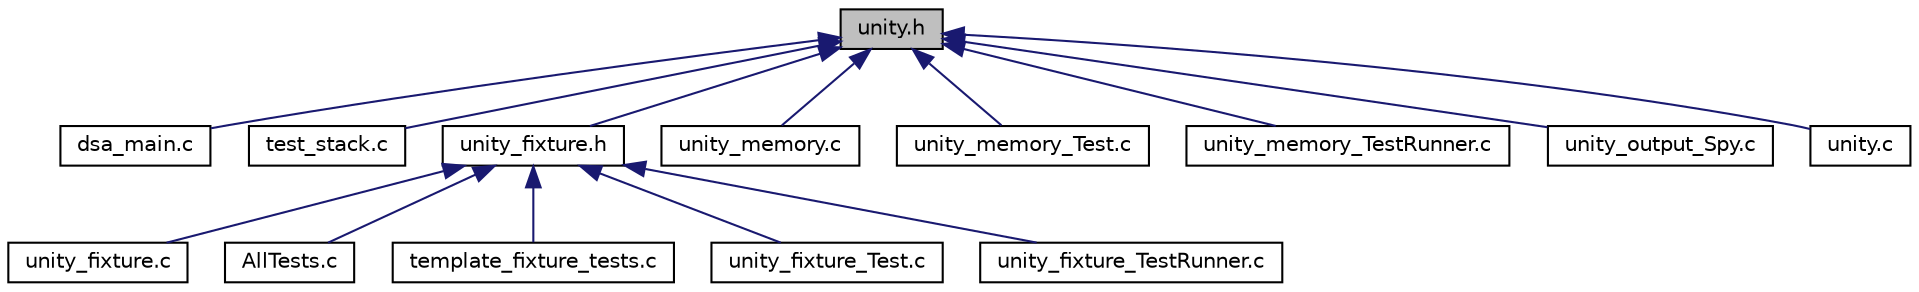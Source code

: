 digraph "unity.h"
{
 // LATEX_PDF_SIZE
  edge [fontname="Helvetica",fontsize="10",labelfontname="Helvetica",labelfontsize="10"];
  node [fontname="Helvetica",fontsize="10",shape=record];
  Node1 [label="unity.h",height=0.2,width=0.4,color="black", fillcolor="grey75", style="filled", fontcolor="black",tooltip=" "];
  Node1 -> Node2 [dir="back",color="midnightblue",fontsize="10",style="solid",fontname="Helvetica"];
  Node2 [label="dsa_main.c",height=0.2,width=0.4,color="black", fillcolor="white", style="filled",URL="$d7/d40/a00236.html",tooltip=" "];
  Node1 -> Node3 [dir="back",color="midnightblue",fontsize="10",style="solid",fontname="Helvetica"];
  Node3 [label="test_stack.c",height=0.2,width=0.4,color="black", fillcolor="white", style="filled",URL="$df/d03/a00062.html",tooltip=" "];
  Node1 -> Node4 [dir="back",color="midnightblue",fontsize="10",style="solid",fontname="Helvetica"];
  Node4 [label="unity_fixture.h",height=0.2,width=0.4,color="black", fillcolor="white", style="filled",URL="$d2/d1f/a00083.html",tooltip=" "];
  Node4 -> Node5 [dir="back",color="midnightblue",fontsize="10",style="solid",fontname="Helvetica"];
  Node5 [label="unity_fixture.c",height=0.2,width=0.4,color="black", fillcolor="white", style="filled",URL="$da/dec/a00080.html",tooltip=" "];
  Node4 -> Node6 [dir="back",color="midnightblue",fontsize="10",style="solid",fontname="Helvetica"];
  Node6 [label="AllTests.c",height=0.2,width=0.4,color="black", fillcolor="white", style="filled",URL="$db/dab/a00089.html",tooltip=" "];
  Node4 -> Node7 [dir="back",color="midnightblue",fontsize="10",style="solid",fontname="Helvetica"];
  Node7 [label="template_fixture_tests.c",height=0.2,width=0.4,color="black", fillcolor="white", style="filled",URL="$d1/dc1/a00092.html",tooltip=" "];
  Node4 -> Node8 [dir="back",color="midnightblue",fontsize="10",style="solid",fontname="Helvetica"];
  Node8 [label="unity_fixture_Test.c",height=0.2,width=0.4,color="black", fillcolor="white", style="filled",URL="$d9/d77/a00095.html",tooltip=" "];
  Node4 -> Node9 [dir="back",color="midnightblue",fontsize="10",style="solid",fontname="Helvetica"];
  Node9 [label="unity_fixture_TestRunner.c",height=0.2,width=0.4,color="black", fillcolor="white", style="filled",URL="$d1/d44/a00098.html",tooltip=" "];
  Node1 -> Node10 [dir="back",color="midnightblue",fontsize="10",style="solid",fontname="Helvetica"];
  Node10 [label="unity_memory.c",height=0.2,width=0.4,color="black", fillcolor="white", style="filled",URL="$d4/d3a/a00101.html",tooltip=" "];
  Node1 -> Node11 [dir="back",color="midnightblue",fontsize="10",style="solid",fontname="Helvetica"];
  Node11 [label="unity_memory_Test.c",height=0.2,width=0.4,color="black", fillcolor="white", style="filled",URL="$df/d98/a00107.html",tooltip=" "];
  Node1 -> Node12 [dir="back",color="midnightblue",fontsize="10",style="solid",fontname="Helvetica"];
  Node12 [label="unity_memory_TestRunner.c",height=0.2,width=0.4,color="black", fillcolor="white", style="filled",URL="$d4/d81/a00110.html",tooltip=" "];
  Node1 -> Node13 [dir="back",color="midnightblue",fontsize="10",style="solid",fontname="Helvetica"];
  Node13 [label="unity_output_Spy.c",height=0.2,width=0.4,color="black", fillcolor="white", style="filled",URL="$d3/d00/a00113.html",tooltip=" "];
  Node1 -> Node14 [dir="back",color="midnightblue",fontsize="10",style="solid",fontname="Helvetica"];
  Node14 [label="unity.c",height=0.2,width=0.4,color="black", fillcolor="white", style="filled",URL="$df/dc8/a00122.html",tooltip=" "];
}
